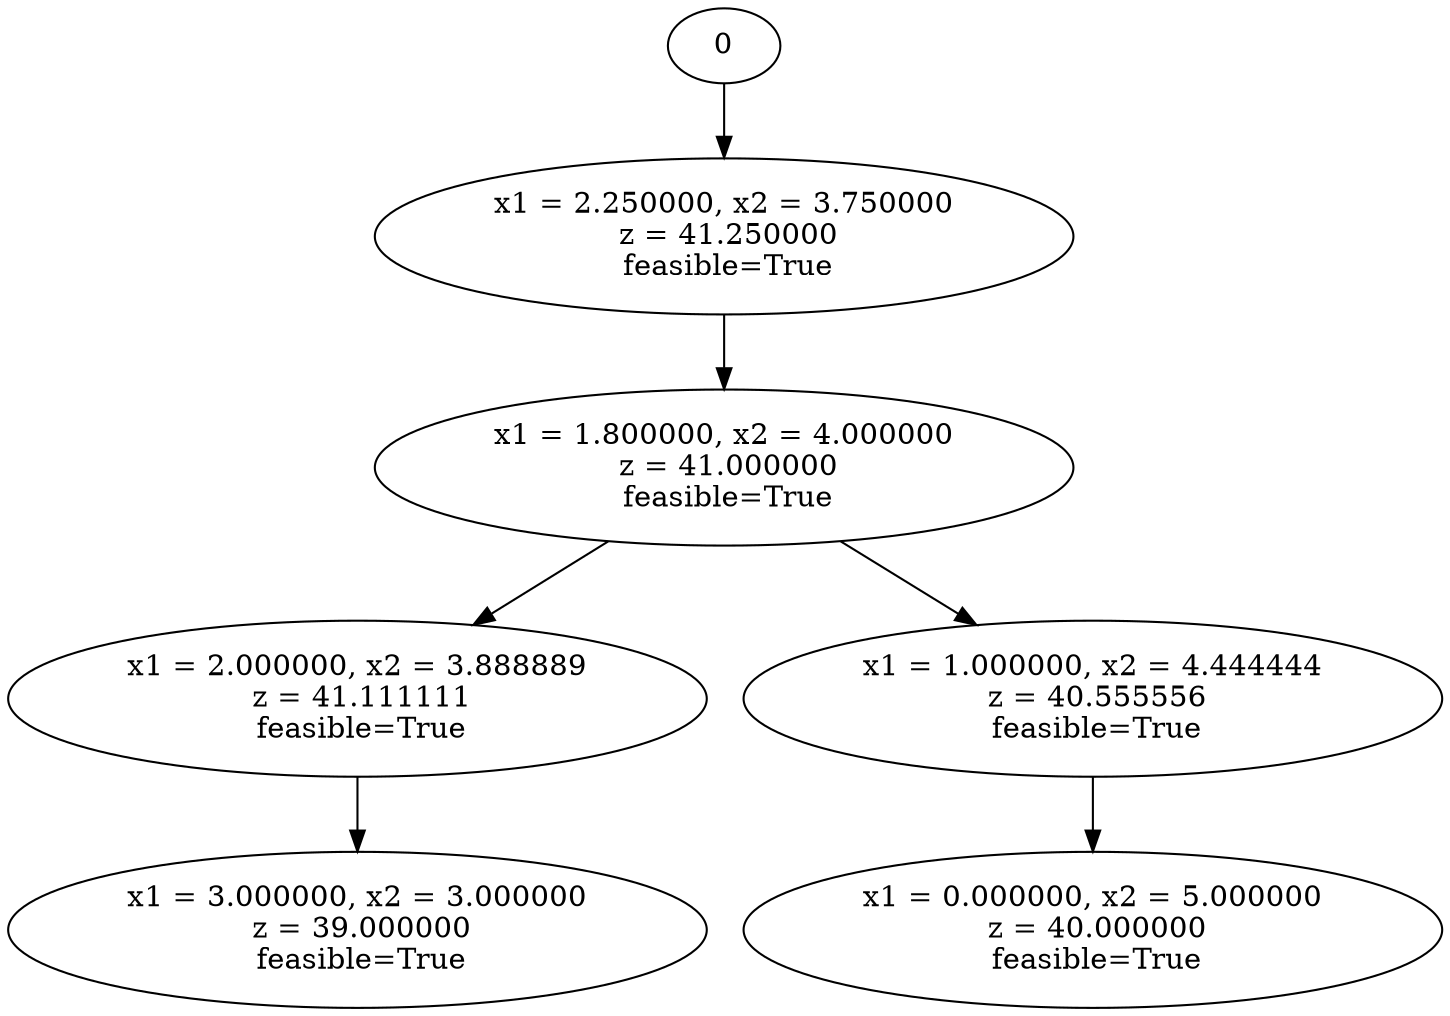 digraph{
0 -> 1;
1 -> 2;
2 -> 3;
2 -> 5;
3 -> 4;
5 -> 6;
1 [label="x1 = 2.250000, x2 = 3.750000\n z = 41.250000\n feasible=True"]
2 [label="x1 = 1.800000, x2 = 4.000000\n z = 41.000000\n feasible=True"]
3 [label="x1 = 2.000000, x2 = 3.888889\n z = 41.111111\n feasible=True"]
4 [label="x1 = 3.000000, x2 = 3.000000\n z = 39.000000\n feasible=True"]
5 [label="x1 = 1.000000, x2 = 4.444444\n z = 40.555556\n feasible=True"]
6 [label="x1 = 0.000000, x2 = 5.000000\n z = 40.000000\n feasible=True"]
}
